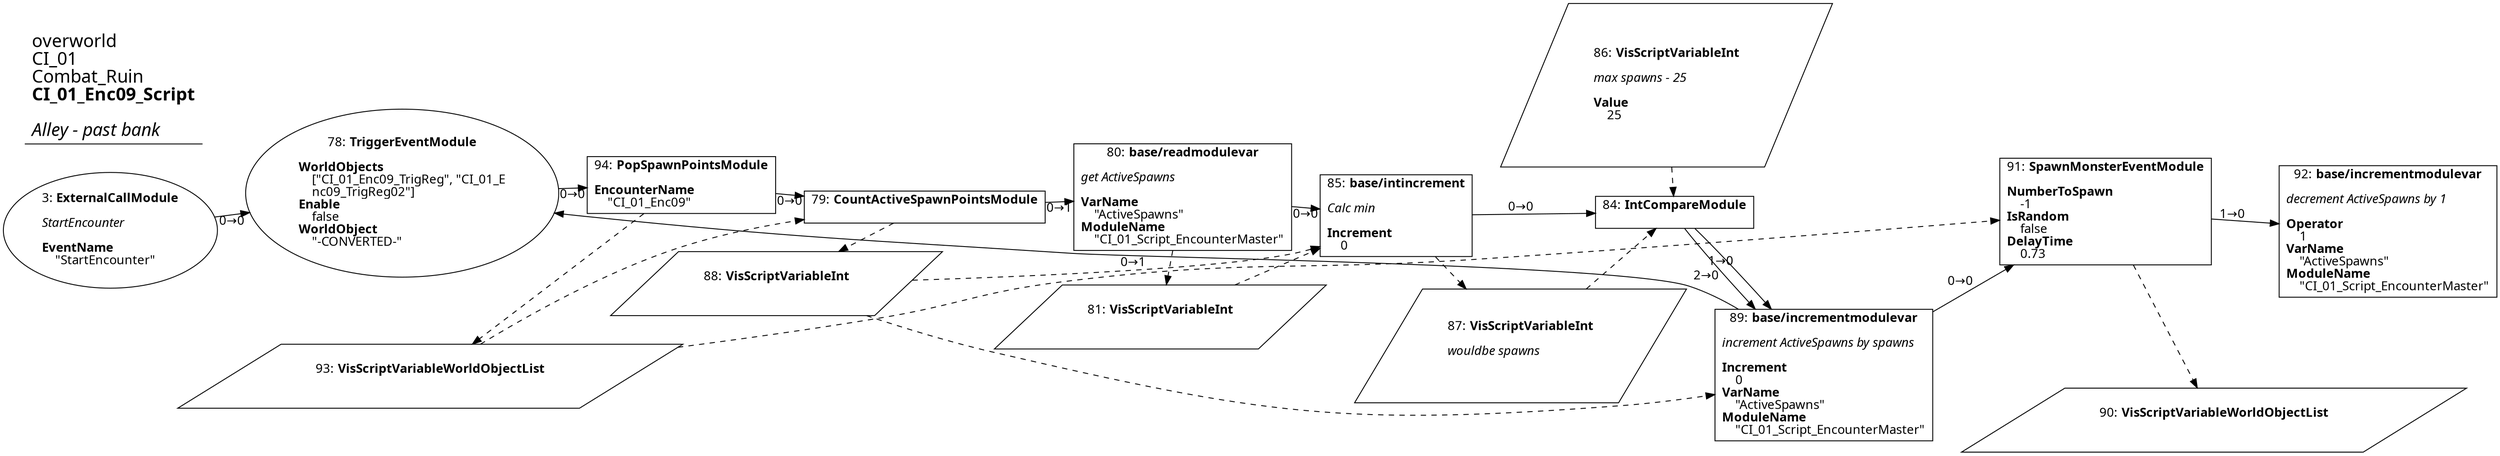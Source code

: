 digraph {
    layout = fdp;
    overlap = prism;
    sep = "+16";
    splines = spline;

    node [ shape = box ];

    graph [ fontname = "Segoe UI" ];
    node [ fontname = "Segoe UI" ];
    edge [ fontname = "Segoe UI" ];

    3 [ label = <3: <b>ExternalCallModule</b><br/><br/><i>StartEncounter<br align="left"/></i><br align="left"/><b>EventName</b><br align="left"/>    &quot;StartEncounter&quot;<br align="left"/>> ];
    3 [ shape = oval ]
    3 [ pos = "-0.284,-0.029000001!" ];
    3 -> 78 [ label = "0→0" ];

    78 [ label = <78: <b>TriggerEventModule</b><br/><br/><b>WorldObjects</b><br align="left"/>    [&quot;CI_01_Enc09_TrigReg&quot;, &quot;CI_01_E<br align="left"/>    nc09_TrigReg02&quot;]<br align="left"/><b>Enable</b><br align="left"/>    false<br align="left"/><b>WorldObject</b><br align="left"/>    &quot;-CONVERTED-&quot;<br align="left"/>> ];
    78 [ shape = oval ]
    78 [ pos = "-0.045,-0.030000001!" ];
    78 -> 94 [ label = "0→0" ];

    79 [ label = <79: <b>CountActiveSpawnPointsModule</b><br/><br/>> ];
    79 [ pos = "0.551,-0.051000003!" ];
    79 -> 80 [ label = "0→1" ];
    79 -> 88 [ style = dashed ];
    93 -> 79 [ style = dashed ];

    80 [ label = <80: <b>base/readmodulevar</b><br/><br/><i>get ActiveSpawns<br align="left"/></i><br align="left"/><b>VarName</b><br align="left"/>    &quot;ActiveSpawns&quot;<br align="left"/><b>ModuleName</b><br align="left"/>    &quot;CI_01_Script_EncounterMaster&quot;<br align="left"/>> ];
    80 [ pos = "0.823,-0.05!" ];
    80 -> 85 [ label = "0→0" ];
    80 -> 81 [ style = dashed ];

    81 [ label = <81: <b>VisScriptVariableInt</b><br/><br/>> ];
    81 [ shape = parallelogram ]
    81 [ pos = "0.82400006,-0.18200001!" ];

    84 [ label = <84: <b>IntCompareModule</b><br/><br/>> ];
    84 [ pos = "1.2750001,-0.05!" ];
    84 -> 89 [ label = "1→0" ];
    84 -> 89 [ label = "2→0" ];
    86 -> 84 [ style = dashed ];
    87 -> 84 [ style = dashed ];

    85 [ label = <85: <b>base/intincrement</b><br/><br/><i>Calc min<br align="left"/></i><br align="left"/><b>Increment</b><br align="left"/>    0<br align="left"/>> ];
    85 [ pos = "1.067,-0.05!" ];
    85 -> 84 [ label = "0→0" ];
    85 -> 87 [ style = dashed ];
    88 -> 85 [ style = dashed ];
    81 -> 85 [ style = dashed ];

    86 [ label = <86: <b>VisScriptVariableInt</b><br/><br/><i>max spawns - 25<br align="left"/></i><br align="left"/><b>Value</b><br align="left"/>    25<br align="left"/>> ];
    86 [ shape = parallelogram ]
    86 [ pos = "1.271,0.007!" ];

    87 [ label = <87: <b>VisScriptVariableInt</b><br/><br/><i>wouldbe spawns<br align="left"/></i><br align="left"/>> ];
    87 [ shape = parallelogram ]
    87 [ pos = "1.0710001,-0.19600001!" ];

    88 [ label = <88: <b>VisScriptVariableInt</b><br/><br/>> ];
    88 [ shape = parallelogram ]
    88 [ pos = "0.56100005,-0.155!" ];

    89 [ label = <89: <b>base/incrementmodulevar</b><br/><br/><i>increment ActiveSpawns by spawns<br align="left"/></i><br align="left"/><b>Increment</b><br align="left"/>    0<br align="left"/><b>VarName</b><br align="left"/>    &quot;ActiveSpawns&quot;<br align="left"/><b>ModuleName</b><br align="left"/>    &quot;CI_01_Script_EncounterMaster&quot;<br align="left"/>> ];
    89 [ pos = "1.457,-0.24000001!" ];
    89 -> 91 [ label = "0→0" ];
    89 -> 78 [ label = "0→1" ];
    88 -> 89 [ style = dashed ];

    90 [ label = <90: <b>VisScriptVariableWorldObjectList</b><br/><br/>> ];
    90 [ shape = parallelogram ]
    90 [ pos = "1.72,-0.279!" ];

    91 [ label = <91: <b>SpawnMonsterEventModule</b><br/><br/><b>NumberToSpawn</b><br align="left"/>    -1<br align="left"/><b>IsRandom</b><br align="left"/>    false<br align="left"/><b>DelayTime</b><br align="left"/>    0.73<br align="left"/>> ];
    91 [ pos = "1.718,-0.049000002!" ];
    91 -> 92 [ label = "1→0" ];
    91 -> 90 [ style = dashed ];
    93 -> 91 [ style = dashed ];

    92 [ label = <92: <b>base/incrementmodulevar</b><br/><br/><i>decrement ActiveSpawns by 1<br align="left"/></i><br align="left"/><b>Operator</b><br align="left"/>    1<br align="left"/><b>VarName</b><br align="left"/>    &quot;ActiveSpawns&quot;<br align="left"/><b>ModuleName</b><br align="left"/>    &quot;CI_01_Script_EncounterMaster&quot;<br align="left"/>> ];
    92 [ pos = "2.006,-0.072000004!" ];

    93 [ label = <93: <b>VisScriptVariableWorldObjectList</b><br/><br/>> ];
    93 [ shape = parallelogram ]
    93 [ pos = "0.22600001,-0.224!" ];

    94 [ label = <94: <b>PopSpawnPointsModule</b><br/><br/><b>EncounterName</b><br align="left"/>    &quot;CI_01_Enc09&quot;<br align="left"/>> ];
    94 [ pos = "0.22700001,-0.030000001!" ];
    94 -> 79 [ label = "0→0" ];
    94 -> 93 [ style = dashed ];

    title [ pos = "-0.28500003,0.008!" ];
    title [ shape = underline ];
    title [ label = <<font point-size="20">overworld<br align="left"/>CI_01<br align="left"/>Combat_Ruin<br align="left"/><b>CI_01_Enc09_Script</b><br align="left"/><br/><i>Alley - past bank</i><br align="left"/></font>> ];
}
